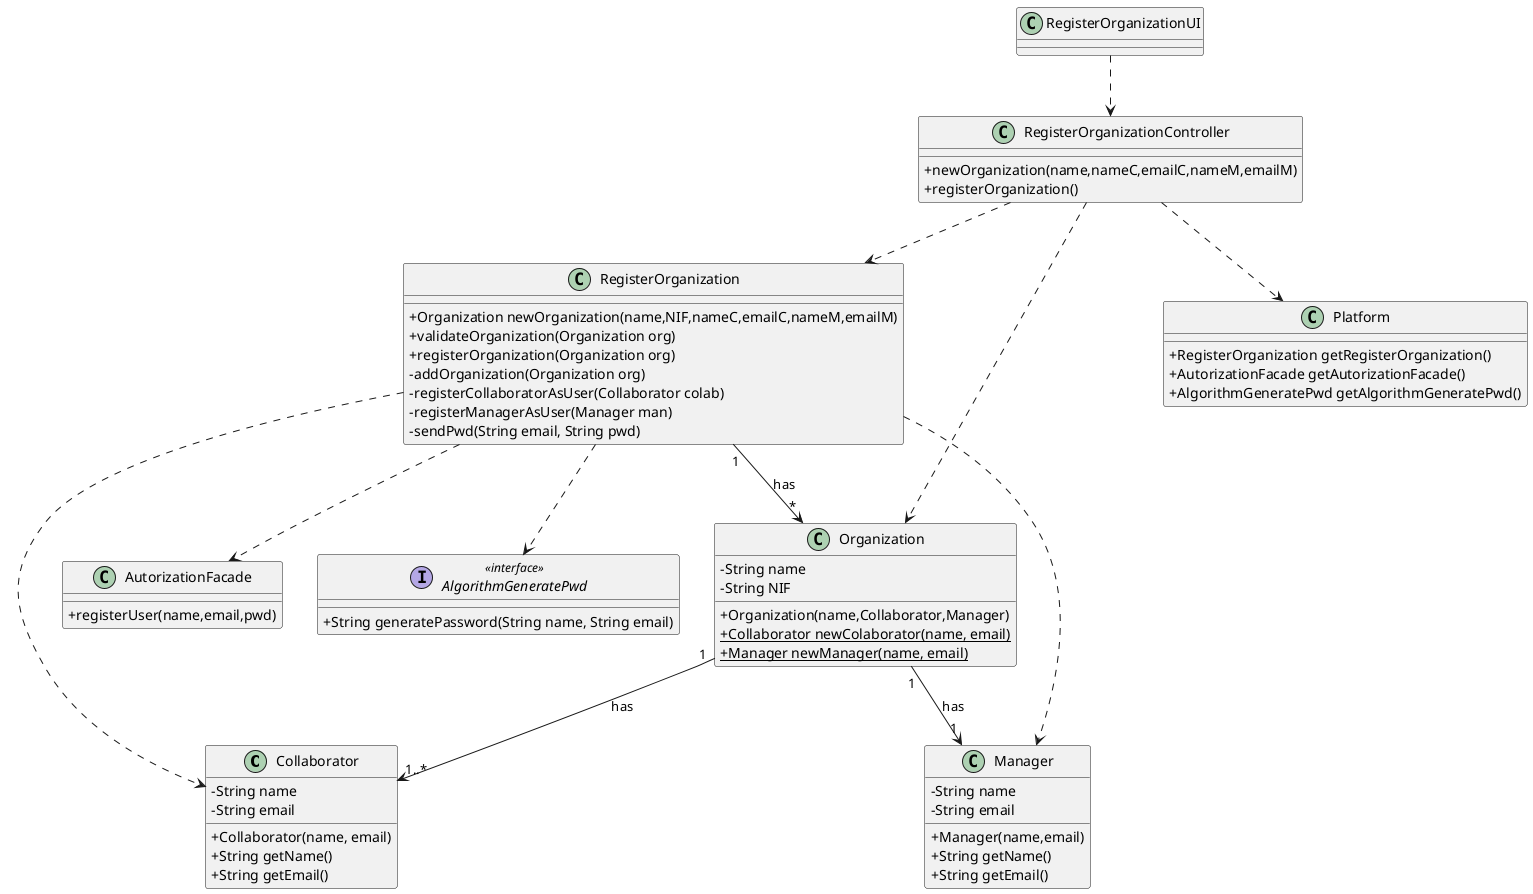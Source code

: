 @startuml
skinparam classAttributeIconSize 0

class Collaborator {
  -String name
  -String email
  +Collaborator(name, email)
  +String getName()
  +String getEmail()
}

class Manager {
  -String name
  -String email
  +Manager(name,email)
  +String getName()
  +String getEmail()
}


class Organization {
  -String name
  -String NIF
  +Organization(name,Collaborator,Manager)
  +{static} Collaborator newColaborator(name, email)
  +{static} Manager newManager(name, email)
}

class Platform {
  + RegisterOrganization getRegisterOrganization()
  + AutorizationFacade getAutorizationFacade()
  + AlgorithmGeneratePwd getAlgorithmGeneratePwd()
}

class RegisterOrganization {
  +Organization newOrganization(name,NIF,nameC,emailC,nameM,emailM)
  +validateOrganization(Organization org)
  +registerOrganization(Organization org)
  -addOrganization(Organization org)
  -registerCollaboratorAsUser(Collaborator colab)
  -registerManagerAsUser(Manager man)
  -sendPwd(String email, String pwd)
}

class AutorizationFacade {
   +registerUser(name,email,pwd)
}

interface AlgorithmGeneratePwd <<interface>>{
   +String generatePassword(String name, String email)
}

class RegisterOrganizationController {
    +newOrganization(name,nameC,emailC,nameM,emailM)
    +registerOrganization()
}

class RegisterOrganizationUI {
}

RegisterOrganizationUI ..> RegisterOrganizationController
RegisterOrganizationController ..> Platform
RegisterOrganizationController ..> RegisterOrganization
RegisterOrganizationController ..> Organization

RegisterOrganization "1" --> "*" Organization : has
RegisterOrganization ..> Collaborator
RegisterOrganization ..> Manager
RegisterOrganization ..> AutorizationFacade
RegisterOrganization ..> AlgorithmGeneratePwd
Organization "1" --> "1..*" Collaborator: has
Organization "1" --> "1" Manager: has

@enduml

